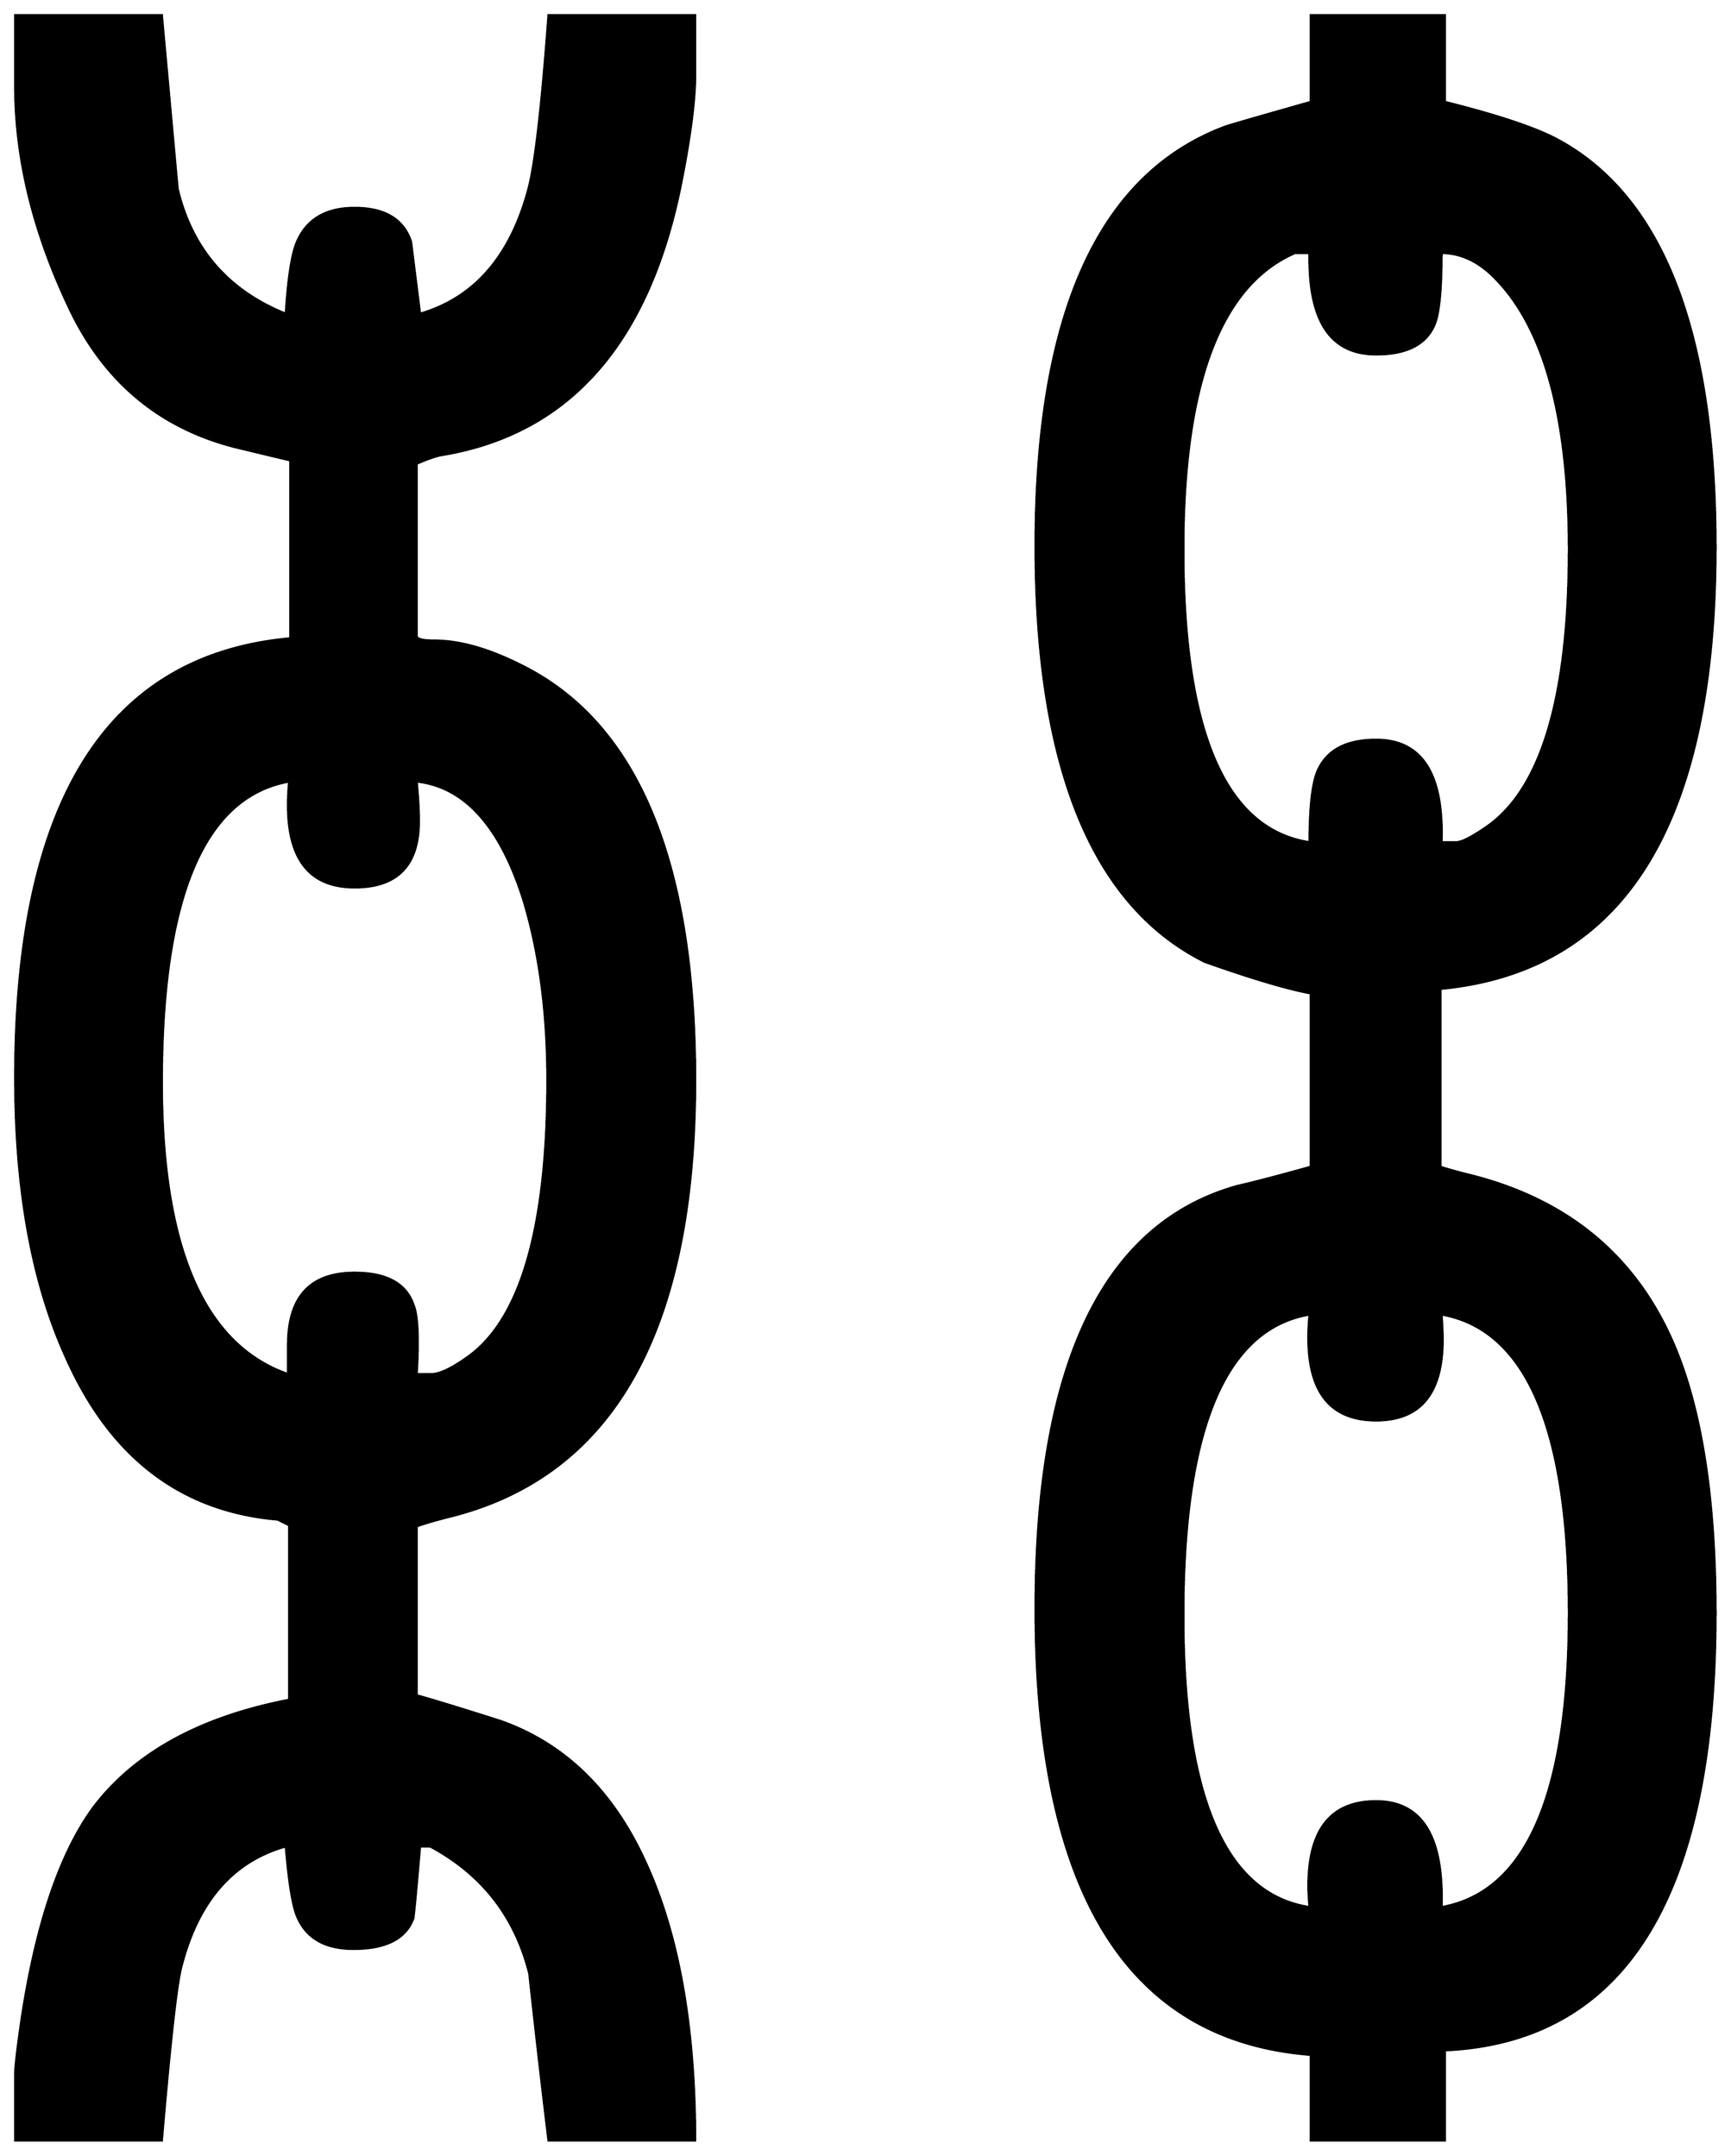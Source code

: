 


\begin{tikzpicture}[y=0.80pt, x=0.80pt, yscale=-1.0, xscale=1.0, inner sep=0pt, outer sep=0pt]
\begin{scope}[shift={(100.0,1713.0)},nonzero rule]
  \path[draw=.,fill=.,line width=1.600pt] (1778.0,-114.0) ..
    controls (1778.0,137.333) and (1698.0,266.667) .. (1538.0,274.0)
    -- (1538.0,354.0) -- (1419.0,354.0) -- (1419.0,278.0) ..
    controls (1256.333,265.333) and (1175.0,133.333) ..
    (1175.0,-118.0) .. controls (1175.0,-334.667) and
    (1234.667,-459.667) .. (1354.0,-493.0) .. controls
    (1368.667,-496.333) and (1390.333,-502.0) .. (1419.0,-510.0) --
    (1419.0,-664.0) .. controls (1397.667,-668.0) and
    (1366.333,-677.333) .. (1325.0,-692.0) .. controls
    (1225.0,-742.0) and (1175.0,-865.0) .. (1175.0,-1061.0) ..
    controls (1175.0,-1267.0) and (1231.0,-1391.0) ..
    (1343.0,-1433.0) .. controls (1344.333,-1433.667) and
    (1369.667,-1441.0) .. (1419.0,-1455.0) -- (1419.0,-1532.0) --
    (1538.0,-1532.0) -- (1538.0,-1455.0) .. controls
    (1586.0,-1443.0) and (1619.667,-1431.667) .. (1639.0,-1421.0) ..
    controls (1731.667,-1370.333) and (1778.0,-1250.0) ..
    (1778.0,-1060.0) .. controls (1778.0,-814.0) and
    (1696.667,-683.333) .. (1534.0,-668.0) -- (1534.0,-510.0) ..
    controls (1538.0,-508.667) and (1545.0,-506.667) ..
    (1555.0,-504.0) .. controls (1643.0,-483.333) and
    (1704.333,-434.333) .. (1739.0,-357.0) .. controls
    (1765.0,-299.0) and (1778.0,-218.0) .. (1778.0,-114.0) --
    cycle(873.0,354.0) -- (743.0,354.0) .. controls
    (737.0,304.667) and (731.333,255.333) .. (726.0,206.0) .. controls
    (713.333,155.333) and (684.0,117.667) .. (638.0,93.0) --
    (629.0,93.0) .. controls (625.667,132.333) and (623.667,153.667) ..
    (623.0,157.0) .. controls (616.333,175.0) and (598.667,184.0) ..
    (570.0,184.0) .. controls (544.667,184.0) and (528.0,174.333) ..
    (520.0,155.0) .. controls (516.0,145.667) and (512.667,125.0) ..
    (510.0,93.0) .. controls (462.667,106.333) and (431.667,142.333) ..
    (417.0,201.0) .. controls (413.0,217.0) and (407.333,268.0) ..
    (400.0,354.0) -- (270.0,354.0) -- (270.0,295.0) .. controls
    (270.0,289.0) and (271.667,274.333) .. (275.0,251.0) .. controls
    (287.667,164.333) and (309.0,100.333) .. (339.0,59.0) .. controls
    (375.667,10.333) and (433.667,-21.667) .. (513.0,-37.0) --
    (513.0,-192.0) -- (503.0,-197.0) .. controls (417.0,-204.333)
    and (354.333,-252.333) .. (315.0,-341.0) .. controls
    (285.0,-407.0) and (270.0,-489.667) .. (270.0,-589.0) ..
    controls (270.0,-834.333) and (351.333,-964.333) .. (514.0,-979.0)
    -- (514.0,-1137.0) .. controls (502.667,-1139.667) and
    (486.0,-1143.667) .. (464.0,-1149.0) .. controls
    (397.333,-1166.333) and (348.667,-1207.333) .. (318.0,-1272.0) ..
    controls (286.0,-1339.333) and (270.0,-1405.0) ..
    (270.0,-1469.0) -- (270.0,-1532.0) -- (400.0,-1532.0) ..
    controls (404.667,-1480.667) and (409.333,-1429.333) ..
    (414.0,-1378.0) .. controls (426.667,-1324.667) and
    (458.667,-1287.667) .. (510.0,-1267.0) .. controls
    (512.0,-1299.0) and (515.333,-1320.333) .. (520.0,-1331.0) ..
    controls (528.667,-1351.0) and (545.667,-1361.0) ..
    (571.0,-1361.0) .. controls (597.667,-1361.0) and
    (614.333,-1351.0) .. (621.0,-1331.0) .. controls
    (623.667,-1309.667) and (626.333,-1288.333) .. (629.0,-1267.0) ..
    controls (677.0,-1281.0) and (709.0,-1317.667) ..
    (725.0,-1377.0) .. controls (731.0,-1399.0) and
    (737.0,-1450.667) .. (743.0,-1532.0) -- (873.0,-1532.0) --
    (873.0,-1479.0) .. controls (873.0,-1457.0) and
    (869.0,-1425.667) .. (861.0,-1385.0) .. controls
    (833.0,-1242.333) and (762.667,-1161.333) .. (650.0,-1142.0) ..
    controls (644.667,-1141.333) and (636.667,-1138.667) ..
    (626.0,-1134.0) -- (626.0,-981.0) .. controls (626.0,-978.333)
    and (631.333,-977.0) .. (642.0,-977.0) .. controls
    (665.333,-977.0) and (692.333,-969.0) .. (723.0,-953.0) ..
    controls (823.0,-901.0) and (873.0,-779.0) .. (873.0,-587.0)
    .. controls (873.0,-365.667) and (801.0,-236.667) ..
    (657.0,-200.0) .. controls (643.667,-196.667) and (633.333,-193.667)
    .. (626.0,-191.0) -- (626.0,-41.0) .. controls (642.667,-36.333)
    and (667.667,-28.667) .. (701.0,-18.0) .. controls (757.0,2.0)
    and (799.333,43.0) .. (828.0,105.0) .. controls (858.0,169.0)
    and (873.0,252.0) .. (873.0,354.0) -- cycle(1648.0,-1058.0)
    .. controls (1648.0,-1178.0) and (1624.667,-1259.667) ..
    (1578.0,-1303.0) .. controls (1564.667,-1315.0) and
    (1550.333,-1321.0) .. (1535.0,-1321.0) .. controls
    (1535.0,-1289.0) and (1533.0,-1268.0) .. (1529.0,-1258.0) ..
    controls (1521.667,-1240.0) and (1504.333,-1231.0) ..
    (1477.0,-1231.0) .. controls (1436.333,-1231.0) and
    (1416.667,-1261.0) .. (1418.0,-1321.0) -- (1405.0,-1321.0) ..
    controls (1339.0,-1292.333) and (1306.0,-1204.667) ..
    (1306.0,-1058.0) .. controls (1306.0,-896.0) and
    (1343.333,-809.333) .. (1418.0,-798.0) .. controls
    (1418.0,-828.667) and (1420.333,-849.667) .. (1425.0,-861.0) ..
    controls (1433.0,-879.667) and (1450.333,-889.0) ..
    (1477.0,-889.0) .. controls (1517.667,-889.0) and
    (1537.0,-858.667) .. (1535.0,-798.0) -- (1548.0,-798.0) ..
    controls (1552.667,-798.0) and (1561.333,-802.333) ..
    (1574.0,-811.0) .. controls (1623.333,-844.333) and
    (1648.0,-926.667) .. (1648.0,-1058.0) -- cycle(1648.0,-114.0)
    .. controls (1648.0,-277.333) and (1610.333,-365.667) ..
    (1535.0,-379.0) .. controls (1535.667,-369.0) and
    (1536.0,-361.667) .. (1536.0,-357.0) .. controls
    (1536.0,-309.0) and (1516.333,-285.0) .. (1477.0,-285.0) ..
    controls (1431.667,-285.0) and (1412.0,-316.333) ..
    (1418.0,-379.0) .. controls (1343.333,-366.333) and
    (1306.0,-277.333) .. (1306.0,-112.0) .. controls (1306.0,49.333)
    and (1343.333,135.667) .. (1418.0,147.0) .. controls
    (1417.333,139.667) and (1417.0,133.333) .. (1417.0,128.0) ..
    controls (1417.0,78.0) and (1437.0,53.0) .. (1477.0,53.0) ..
    controls (1517.667,53.0) and (1537.0,84.333) .. (1535.0,147.0)
    .. controls (1610.333,133.667) and (1648.0,46.667) ..
    (1648.0,-114.0) -- cycle(742.0,-587.0) .. controls
    (742.0,-646.333) and (735.0,-699.333) .. (721.0,-746.0) ..
    controls (700.333,-812.0) and (668.667,-847.333) .. (626.0,-852.0)
    .. controls (627.333,-838.0) and (628.0,-826.333) ..
    (628.0,-817.0) .. controls (628.0,-777.667) and (609.0,-758.0)
    .. (571.0,-758.0) .. controls (526.333,-758.0) and
    (507.0,-789.333) .. (513.0,-852.0) .. controls (437.667,-838.667)
    and (400.0,-749.667) .. (400.0,-585.0) .. controls
    (400.0,-438.333) and (437.333,-352.0) .. (512.0,-326.0) --
    (512.0,-352.0) .. controls (512.0,-394.667) and (531.667,-416.0)
    .. (571.0,-416.0) .. controls (599.0,-416.0) and
    (616.333,-406.667) .. (623.0,-388.0) .. controls (627.0,-378.667)
    and (628.0,-358.0) .. (626.0,-326.0) -- (639.0,-326.0) ..
    controls (646.333,-326.0) and (657.0,-331.0) .. (671.0,-341.0)
    .. controls (718.333,-374.333) and (742.0,-456.333) ..
    (742.0,-587.0) -- cycle;
\end{scope}

\end{tikzpicture}

